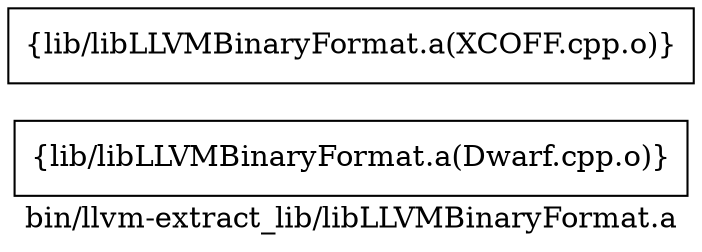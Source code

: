 digraph "bin/llvm-extract_lib/libLLVMBinaryFormat.a" {
	label="bin/llvm-extract_lib/libLLVMBinaryFormat.a";
	rankdir=LR;

	Node0x55bbb4c8d0e8 [shape=record,shape=box,group=0,label="{lib/libLLVMBinaryFormat.a(Dwarf.cpp.o)}"];
	Node0x55bbb4c8de08 [shape=record,shape=box,group=0,label="{lib/libLLVMBinaryFormat.a(XCOFF.cpp.o)}"];
}
